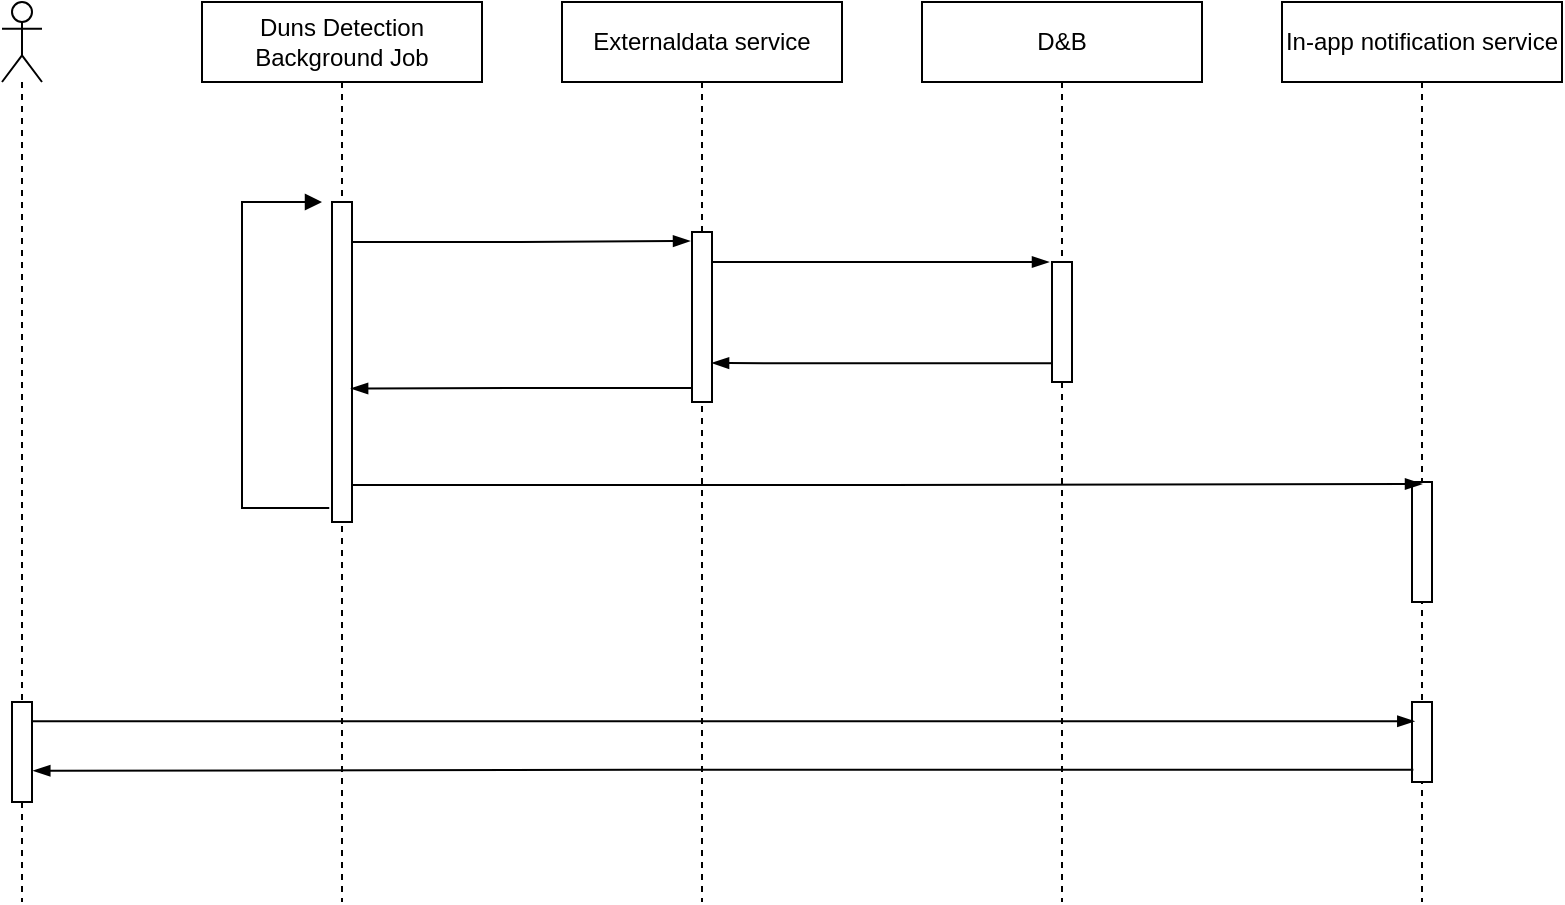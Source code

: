 <mxfile version="20.2.8" type="github">
  <diagram id="WHPpi2bthjy1yINsOg8p" name="Page-1">
    <mxGraphModel dx="2705" dy="1026" grid="1" gridSize="10" guides="1" tooltips="1" connect="1" arrows="1" fold="1" page="1" pageScale="1" pageWidth="827" pageHeight="1169" math="0" shadow="0">
      <root>
        <mxCell id="0" />
        <mxCell id="1" parent="0" />
        <mxCell id="iSW1O8GTNsp9V_wyWXME-2" value="Externaldata service" style="shape=umlLifeline;perimeter=lifelinePerimeter;whiteSpace=wrap;html=1;container=1;collapsible=0;recursiveResize=0;outlineConnect=0;" vertex="1" parent="1">
          <mxGeometry x="-523" width="140" height="450" as="geometry" />
        </mxCell>
        <mxCell id="iSW1O8GTNsp9V_wyWXME-10" value="" style="html=1;points=[];perimeter=orthogonalPerimeter;" vertex="1" parent="iSW1O8GTNsp9V_wyWXME-2">
          <mxGeometry x="65" y="115" width="10" height="85" as="geometry" />
        </mxCell>
        <mxCell id="iSW1O8GTNsp9V_wyWXME-12" value="" style="edgeStyle=elbowEdgeStyle;fontSize=12;html=1;endArrow=blockThin;endFill=1;rounded=0;entryX=-0.151;entryY=0;entryDx=0;entryDy=0;entryPerimeter=0;" edge="1" parent="iSW1O8GTNsp9V_wyWXME-2" target="iSW1O8GTNsp9V_wyWXME-13">
          <mxGeometry width="160" relative="1" as="geometry">
            <mxPoint x="75" y="130" as="sourcePoint" />
            <mxPoint x="350" y="130" as="targetPoint" />
          </mxGeometry>
        </mxCell>
        <mxCell id="iSW1O8GTNsp9V_wyWXME-3" value="Duns Detection Background Job" style="shape=umlLifeline;perimeter=lifelinePerimeter;whiteSpace=wrap;html=1;container=1;collapsible=0;recursiveResize=0;outlineConnect=0;" vertex="1" parent="1">
          <mxGeometry x="-703" width="140" height="450" as="geometry" />
        </mxCell>
        <mxCell id="iSW1O8GTNsp9V_wyWXME-6" value="" style="html=1;points=[];perimeter=orthogonalPerimeter;" vertex="1" parent="iSW1O8GTNsp9V_wyWXME-3">
          <mxGeometry x="65" y="100" width="10" height="160" as="geometry" />
        </mxCell>
        <mxCell id="iSW1O8GTNsp9V_wyWXME-7" value="" style="edgeStyle=orthogonalEdgeStyle;html=1;align=left;spacingLeft=2;endArrow=block;rounded=0;exitX=-0.138;exitY=0.956;exitDx=0;exitDy=0;exitPerimeter=0;" edge="1" parent="iSW1O8GTNsp9V_wyWXME-3" source="iSW1O8GTNsp9V_wyWXME-6">
          <mxGeometry relative="1" as="geometry">
            <mxPoint x="60" y="240" as="sourcePoint" />
            <Array as="points">
              <mxPoint x="20" y="253" />
              <mxPoint x="20" y="100" />
            </Array>
            <mxPoint x="60" y="100" as="targetPoint" />
          </mxGeometry>
        </mxCell>
        <mxCell id="iSW1O8GTNsp9V_wyWXME-9" value="" style="edgeStyle=elbowEdgeStyle;fontSize=12;html=1;endArrow=blockThin;endFill=1;rounded=0;entryX=-0.1;entryY=0.053;entryDx=0;entryDy=0;entryPerimeter=0;" edge="1" parent="iSW1O8GTNsp9V_wyWXME-3" target="iSW1O8GTNsp9V_wyWXME-10">
          <mxGeometry width="160" relative="1" as="geometry">
            <mxPoint x="75" y="120" as="sourcePoint" />
            <mxPoint x="240" y="120" as="targetPoint" />
          </mxGeometry>
        </mxCell>
        <mxCell id="iSW1O8GTNsp9V_wyWXME-4" value="D&amp;amp;B" style="shape=umlLifeline;perimeter=lifelinePerimeter;whiteSpace=wrap;html=1;container=1;collapsible=0;recursiveResize=0;outlineConnect=0;" vertex="1" parent="1">
          <mxGeometry x="-343" width="140" height="450" as="geometry" />
        </mxCell>
        <mxCell id="iSW1O8GTNsp9V_wyWXME-13" value="" style="html=1;points=[];perimeter=orthogonalPerimeter;" vertex="1" parent="iSW1O8GTNsp9V_wyWXME-4">
          <mxGeometry x="65" y="130" width="10" height="60" as="geometry" />
        </mxCell>
        <mxCell id="iSW1O8GTNsp9V_wyWXME-5" value="In-app notification service" style="shape=umlLifeline;perimeter=lifelinePerimeter;whiteSpace=wrap;html=1;container=1;collapsible=0;recursiveResize=0;outlineConnect=0;" vertex="1" parent="1">
          <mxGeometry x="-163" width="140" height="450" as="geometry" />
        </mxCell>
        <mxCell id="iSW1O8GTNsp9V_wyWXME-17" value="" style="html=1;points=[];perimeter=orthogonalPerimeter;" vertex="1" parent="iSW1O8GTNsp9V_wyWXME-5">
          <mxGeometry x="65" y="240" width="10" height="60" as="geometry" />
        </mxCell>
        <mxCell id="iSW1O8GTNsp9V_wyWXME-24" value="" style="html=1;points=[];perimeter=orthogonalPerimeter;" vertex="1" parent="iSW1O8GTNsp9V_wyWXME-5">
          <mxGeometry x="65" y="350" width="10" height="40" as="geometry" />
        </mxCell>
        <mxCell id="iSW1O8GTNsp9V_wyWXME-14" value="" style="edgeStyle=elbowEdgeStyle;fontSize=12;html=1;endArrow=blockThin;endFill=1;rounded=0;exitX=0.033;exitY=0.844;exitDx=0;exitDy=0;exitPerimeter=0;entryX=1.005;entryY=0.771;entryDx=0;entryDy=0;entryPerimeter=0;" edge="1" parent="1" source="iSW1O8GTNsp9V_wyWXME-13" target="iSW1O8GTNsp9V_wyWXME-10">
          <mxGeometry width="160" relative="1" as="geometry">
            <mxPoint x="-353" y="180" as="sourcePoint" />
            <mxPoint x="-393" y="180" as="targetPoint" />
          </mxGeometry>
        </mxCell>
        <mxCell id="iSW1O8GTNsp9V_wyWXME-15" value="" style="edgeStyle=elbowEdgeStyle;fontSize=12;html=1;endArrow=blockThin;endFill=1;rounded=0;exitX=0.005;exitY=0.917;exitDx=0;exitDy=0;exitPerimeter=0;entryX=0.957;entryY=0.583;entryDx=0;entryDy=0;entryPerimeter=0;" edge="1" parent="1" source="iSW1O8GTNsp9V_wyWXME-10" target="iSW1O8GTNsp9V_wyWXME-6">
          <mxGeometry width="160" relative="1" as="geometry">
            <mxPoint x="-553" y="210" as="sourcePoint" />
            <mxPoint x="-573" y="210" as="targetPoint" />
          </mxGeometry>
        </mxCell>
        <mxCell id="iSW1O8GTNsp9V_wyWXME-16" value="" style="edgeStyle=elbowEdgeStyle;fontSize=12;html=1;endArrow=blockThin;endFill=1;rounded=0;exitX=0.967;exitY=0.884;exitDx=0;exitDy=0;exitPerimeter=0;" edge="1" parent="1" source="iSW1O8GTNsp9V_wyWXME-6">
          <mxGeometry width="160" relative="1" as="geometry">
            <mxPoint x="-623" y="250" as="sourcePoint" />
            <mxPoint x="-93" y="241" as="targetPoint" />
          </mxGeometry>
        </mxCell>
        <mxCell id="iSW1O8GTNsp9V_wyWXME-21" value="" style="shape=umlLifeline;participant=umlActor;perimeter=lifelinePerimeter;whiteSpace=wrap;html=1;container=1;collapsible=0;recursiveResize=0;verticalAlign=top;spacingTop=36;outlineConnect=0;" vertex="1" parent="1">
          <mxGeometry x="-803" width="20" height="450" as="geometry" />
        </mxCell>
        <mxCell id="iSW1O8GTNsp9V_wyWXME-22" value="" style="html=1;points=[];perimeter=orthogonalPerimeter;" vertex="1" parent="iSW1O8GTNsp9V_wyWXME-21">
          <mxGeometry x="5" y="350" width="10" height="50" as="geometry" />
        </mxCell>
        <mxCell id="iSW1O8GTNsp9V_wyWXME-23" value="" style="edgeStyle=elbowEdgeStyle;fontSize=12;html=1;endArrow=blockThin;endFill=1;rounded=0;exitX=0.971;exitY=0.192;exitDx=0;exitDy=0;exitPerimeter=0;entryX=0.114;entryY=0.24;entryDx=0;entryDy=0;entryPerimeter=0;" edge="1" parent="1" source="iSW1O8GTNsp9V_wyWXME-22" target="iSW1O8GTNsp9V_wyWXME-24">
          <mxGeometry width="160" relative="1" as="geometry">
            <mxPoint x="-763" y="360" as="sourcePoint" />
            <mxPoint x="-603" y="360" as="targetPoint" />
          </mxGeometry>
        </mxCell>
        <mxCell id="iSW1O8GTNsp9V_wyWXME-25" value="" style="edgeStyle=elbowEdgeStyle;fontSize=12;html=1;endArrow=blockThin;endFill=1;rounded=0;entryX=1.067;entryY=0.688;entryDx=0;entryDy=0;entryPerimeter=0;exitX=0.067;exitY=0.848;exitDx=0;exitDy=0;exitPerimeter=0;" edge="1" parent="1" source="iSW1O8GTNsp9V_wyWXME-24" target="iSW1O8GTNsp9V_wyWXME-22">
          <mxGeometry width="160" relative="1" as="geometry">
            <mxPoint x="-363" y="390" as="sourcePoint" />
            <mxPoint x="-203" y="390" as="targetPoint" />
            <Array as="points">
              <mxPoint x="-483" y="390" />
            </Array>
          </mxGeometry>
        </mxCell>
      </root>
    </mxGraphModel>
  </diagram>
</mxfile>
